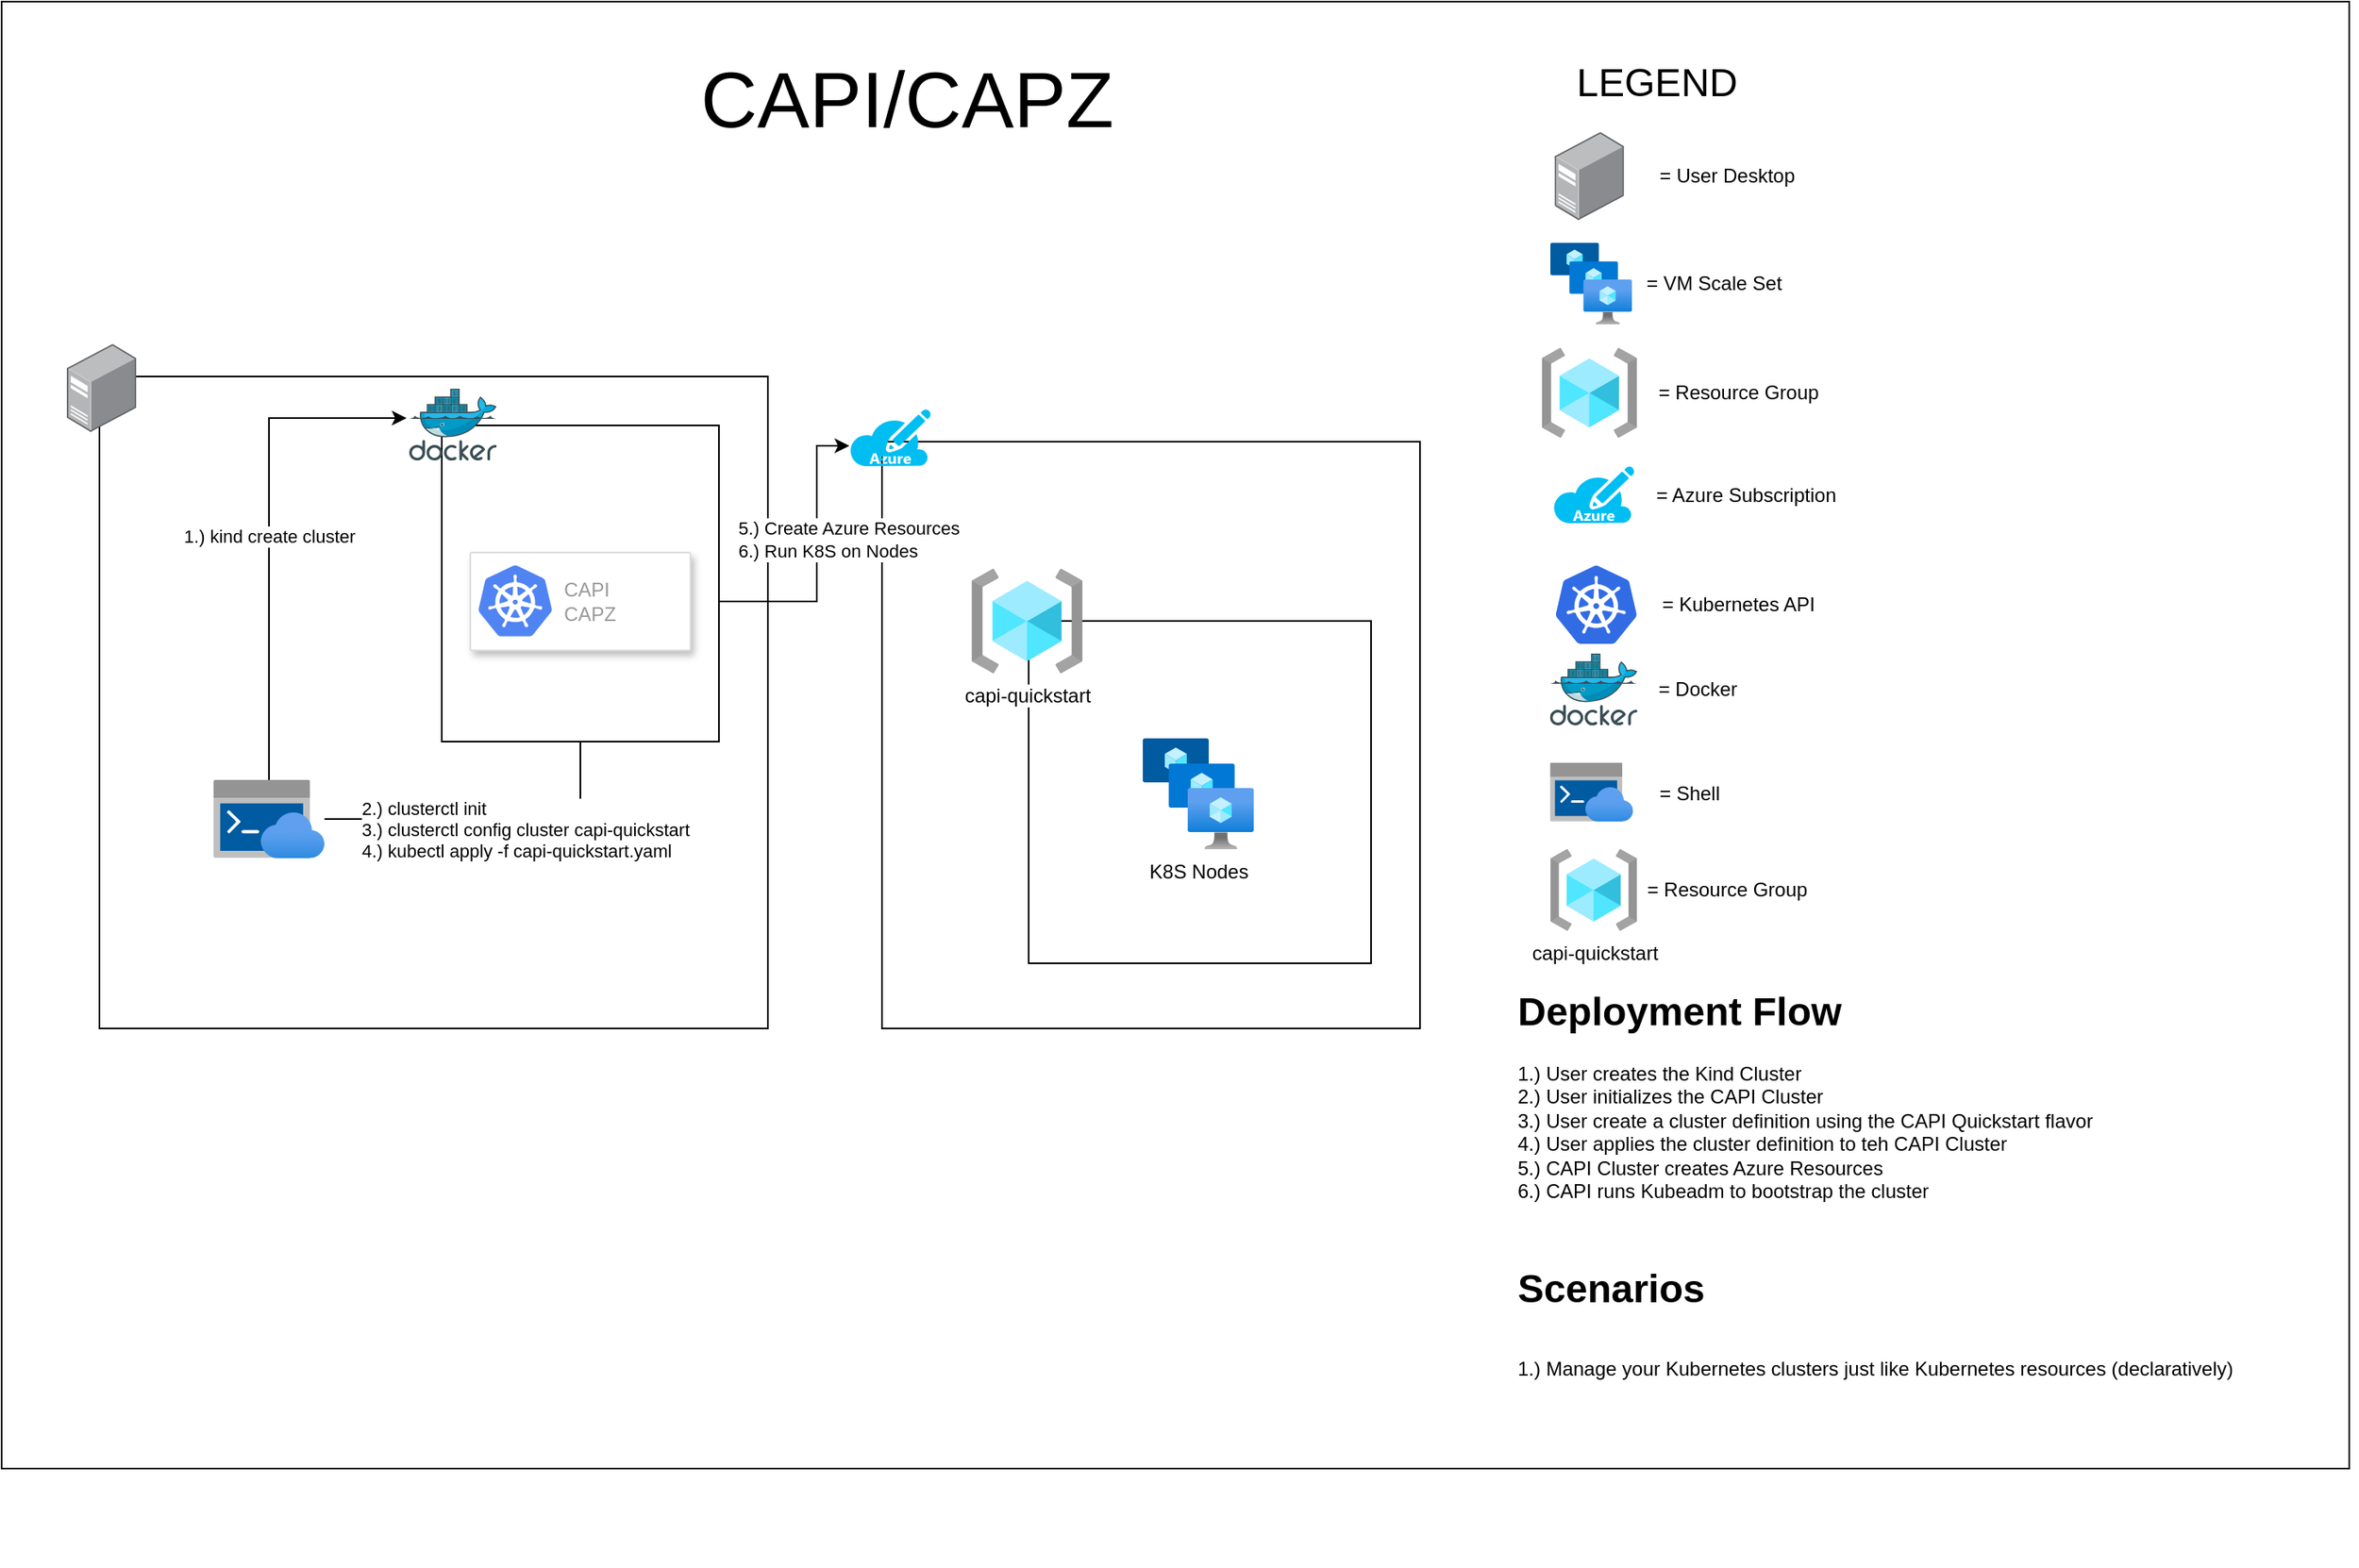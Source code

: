 <mxfile>
    <diagram id="kgB1ClSXhv1oSVVSdbCW" name="Page-1">
        <mxGraphModel dx="2552" dy="2085" grid="1" gridSize="10" guides="1" tooltips="1" connect="1" arrows="1" fold="1" page="1" pageScale="1" pageWidth="850" pageHeight="1100" math="0" shadow="0">
            <root>
                <mxCell id="0"/>
                <mxCell id="1" parent="0"/>
                <mxCell id="104" value="" style="rounded=0;whiteSpace=wrap;html=1;" vertex="1" parent="1">
                    <mxGeometry x="-170" y="-150" width="1440" height="900" as="geometry"/>
                </mxCell>
                <mxCell id="93" value="" style="rounded=0;whiteSpace=wrap;html=1;" vertex="1" parent="1">
                    <mxGeometry x="-110" y="80" width="410" height="400" as="geometry"/>
                </mxCell>
                <mxCell id="92" value="" style="rounded=0;whiteSpace=wrap;html=1;" vertex="1" parent="1">
                    <mxGeometry x="370" y="120" width="330" height="360" as="geometry"/>
                </mxCell>
                <mxCell id="91" value="" style="rounded=0;whiteSpace=wrap;html=1;" vertex="1" parent="1">
                    <mxGeometry x="460" y="230" width="210" height="210" as="geometry"/>
                </mxCell>
                <mxCell id="37" value="&lt;h1&gt;Deployment Flow&lt;/h1&gt;&lt;div&gt;1.) User creates the Kind Cluster&lt;/div&gt;&lt;div&gt;2.) User initializes the CAPI Cluster&lt;/div&gt;&lt;div&gt;3.) User create a cluster definition using the CAPI Quickstart flavor&lt;/div&gt;&lt;div&gt;4.) User applies the cluster definition to teh CAPI Cluster&lt;/div&gt;&lt;div&gt;5.) CAPI Cluster creates Azure Resources&lt;/div&gt;&lt;div&gt;6.) CAPI runs Kubeadm to bootstrap the cluster&lt;/div&gt;" style="text;html=1;strokeColor=none;fillColor=none;spacing=5;spacingTop=-20;whiteSpace=wrap;overflow=hidden;rounded=0;" vertex="1" parent="1">
                    <mxGeometry x="755" y="450" width="520" height="140" as="geometry"/>
                </mxCell>
                <mxCell id="39" value="= Resource Group" style="text;html=1;align=center;verticalAlign=middle;resizable=0;points=[];autosize=1;" vertex="1" parent="1">
                    <mxGeometry x="840" y="80" width="110" height="20" as="geometry"/>
                </mxCell>
                <mxCell id="44" value="&amp;nbsp;= Azure Subscription" style="text;html=1;align=center;verticalAlign=middle;resizable=0;points=[];autosize=1;" vertex="1" parent="1">
                    <mxGeometry x="833.4" y="142.5" width="130" height="20" as="geometry"/>
                </mxCell>
                <mxCell id="45" value="= Kubernetes API" style="text;html=1;align=center;verticalAlign=middle;resizable=0;points=[];autosize=1;" vertex="1" parent="1">
                    <mxGeometry x="840" y="210" width="110" height="20" as="geometry"/>
                </mxCell>
                <mxCell id="46" value="= Docker" style="text;html=1;align=center;verticalAlign=middle;resizable=0;points=[];autosize=1;" vertex="1" parent="1">
                    <mxGeometry x="840" y="262" width="60" height="20" as="geometry"/>
                </mxCell>
                <mxCell id="47" value="= Shell" style="text;html=1;align=center;verticalAlign=middle;resizable=0;points=[];autosize=1;" vertex="1" parent="1">
                    <mxGeometry x="840" y="326" width="50" height="20" as="geometry"/>
                </mxCell>
                <mxCell id="52" value="K8S Nodes" style="aspect=fixed;html=1;points=[];align=center;image;fontSize=12;image=img/lib/azure2/compute/VM_Scale_Sets.svg;" vertex="1" parent="1">
                    <mxGeometry x="530" y="302" width="68" height="68" as="geometry"/>
                </mxCell>
                <mxCell id="53" value="" style="aspect=fixed;html=1;points=[];align=center;image;fontSize=12;image=img/lib/azure2/compute/VM_Scale_Sets.svg;" vertex="1" parent="1">
                    <mxGeometry x="780" y="-2" width="50" height="50" as="geometry"/>
                </mxCell>
                <mxCell id="54" value="= VM Scale Set" style="text;html=1;align=center;verticalAlign=middle;resizable=0;points=[];autosize=1;" vertex="1" parent="1">
                    <mxGeometry x="830" y="13" width="100" height="20" as="geometry"/>
                </mxCell>
                <mxCell id="59" value="&lt;font style=&quot;font-size: 48px&quot;&gt;CAPI/CAPZ&lt;/font&gt;" style="text;html=1;align=center;verticalAlign=middle;resizable=0;points=[];autosize=1;" vertex="1" parent="1">
                    <mxGeometry x="250" y="-105" width="270" height="30" as="geometry"/>
                </mxCell>
                <mxCell id="60" value="&lt;font style=&quot;font-size: 24px&quot;&gt;LEGEND&lt;/font&gt;" style="text;html=1;align=center;verticalAlign=middle;resizable=0;points=[];autosize=1;" vertex="1" parent="1">
                    <mxGeometry x="790" y="-110" width="110" height="20" as="geometry"/>
                </mxCell>
                <mxCell id="64" value="&lt;h1&gt;&lt;span&gt;Scenarios&lt;/span&gt;&lt;/h1&gt;&lt;h1&gt;&lt;span style=&quot;font-size: 12px ; font-weight: normal&quot;&gt;1.) Manage your Kubernetes clusters just like Kubernetes resources (declaratively)&lt;/span&gt;&lt;/h1&gt;" style="text;html=1;strokeColor=none;fillColor=none;spacing=5;spacingTop=-20;whiteSpace=wrap;overflow=hidden;rounded=0;" vertex="1" parent="1">
                    <mxGeometry x="755" y="620" width="520" height="190" as="geometry"/>
                </mxCell>
                <mxCell id="86" style="edgeStyle=orthogonalEdgeStyle;rounded=0;orthogonalLoop=1;jettySize=auto;html=1;entryX=0;entryY=0.5;entryDx=0;entryDy=0;" edge="1" parent="1" source="73">
                    <mxGeometry relative="1" as="geometry">
                        <mxPoint x="350" y="122.5" as="targetPoint"/>
                        <Array as="points">
                            <mxPoint x="330" y="218"/>
                            <mxPoint x="330" y="123"/>
                        </Array>
                    </mxGeometry>
                </mxCell>
                <mxCell id="87" value="5.) Create Azure Resources&lt;br&gt;6.) Run K8S on Nodes" style="edgeLabel;html=1;align=left;verticalAlign=middle;resizable=0;points=[];" vertex="1" connectable="0" parent="86">
                    <mxGeometry x="0.131" y="-2" relative="1" as="geometry">
                        <mxPoint x="-52" y="-7.17" as="offset"/>
                    </mxGeometry>
                </mxCell>
                <mxCell id="76" style="edgeStyle=orthogonalEdgeStyle;rounded=0;orthogonalLoop=1;jettySize=auto;html=1;entryX=-0.029;entryY=0.42;entryDx=0;entryDy=0;entryPerimeter=0;" edge="1" parent="1" source="75" target="65">
                    <mxGeometry relative="1" as="geometry">
                        <Array as="points">
                            <mxPoint x="-6" y="105.5"/>
                            <mxPoint x="78" y="105.5"/>
                        </Array>
                    </mxGeometry>
                </mxCell>
                <mxCell id="77" value="1.) kind create cluster" style="edgeLabel;html=1;align=center;verticalAlign=middle;resizable=0;points=[];" vertex="1" connectable="0" parent="76">
                    <mxGeometry x="-0.567" y="3" relative="1" as="geometry">
                        <mxPoint x="3" y="-83.33" as="offset"/>
                    </mxGeometry>
                </mxCell>
                <mxCell id="79" style="edgeStyle=orthogonalEdgeStyle;rounded=0;orthogonalLoop=1;jettySize=auto;html=1;" edge="1" parent="1" source="75" target="73">
                    <mxGeometry relative="1" as="geometry"/>
                </mxCell>
                <mxCell id="80" value="2.) clusterctl init&lt;br&gt;3.) clusterctl config cluster capi-quickstart&lt;br&gt;4.) kubectl apply -f capi-quickstart.yaml" style="edgeLabel;html=1;align=left;verticalAlign=middle;resizable=0;points=[];" vertex="1" connectable="0" parent="79">
                    <mxGeometry x="-0.242" y="-1" relative="1" as="geometry">
                        <mxPoint x="-77.17" y="5" as="offset"/>
                    </mxGeometry>
                </mxCell>
                <mxCell id="75" value="" style="aspect=fixed;html=1;points=[];align=center;image;fontSize=12;image=img/lib/azure2/preview/Azure_Cloud_Shell.svg;" vertex="1" parent="1">
                    <mxGeometry x="-40" y="327.5" width="68" height="48" as="geometry"/>
                </mxCell>
                <mxCell id="88" value="capi-quickstart" style="aspect=fixed;html=1;points=[];align=center;image;fontSize=12;image=img/lib/azure2/general/Resource_Groups.svg;" vertex="1" parent="1">
                    <mxGeometry x="425" y="198" width="68" height="64" as="geometry"/>
                </mxCell>
                <mxCell id="89" value="capi-quickstart" style="aspect=fixed;html=1;points=[];align=center;image;fontSize=12;image=img/lib/azure2/general/Resource_Groups.svg;" vertex="1" parent="1">
                    <mxGeometry x="780" y="370" width="53.13" height="50" as="geometry"/>
                </mxCell>
                <mxCell id="90" value="= Resource Group" style="text;html=1;align=center;verticalAlign=middle;resizable=0;points=[];autosize=1;" vertex="1" parent="1">
                    <mxGeometry x="833.13" y="385" width="110" height="20" as="geometry"/>
                </mxCell>
                <mxCell id="95" value="" style="points=[];aspect=fixed;html=1;align=center;shadow=0;dashed=0;image;image=img/lib/allied_telesis/computer_and_terminals/Server_Desktop.svg;" vertex="1" parent="1">
                    <mxGeometry x="-130" y="60" width="42.6" height="54" as="geometry"/>
                </mxCell>
                <mxCell id="96" value="" style="rounded=0;whiteSpace=wrap;html=1;" vertex="1" parent="1">
                    <mxGeometry x="100" y="110" width="170" height="194" as="geometry"/>
                </mxCell>
                <mxCell id="73" value="" style="strokeColor=#dddddd;shadow=1;strokeWidth=1;rounded=1;absoluteArcSize=1;arcSize=2;" vertex="1" parent="1">
                    <mxGeometry x="117.5" y="188" width="135" height="60" as="geometry"/>
                </mxCell>
                <mxCell id="74" value="CAPI&lt;br&gt;CAPZ" style="dashed=0;connectable=0;html=1;fillColor=#5184F3;strokeColor=none;shape=mxgraph.gcp2.kubernetes_logo;part=1;labelPosition=right;verticalLabelPosition=middle;align=left;verticalAlign=middle;spacingLeft=5;fontColor=#999999;fontSize=12;" vertex="1" parent="73">
                    <mxGeometry width="45" height="43.65" relative="1" as="geometry">
                        <mxPoint x="5" y="7.675" as="offset"/>
                    </mxGeometry>
                </mxCell>
                <mxCell id="65" value="" style="aspect=fixed;html=1;points=[];align=center;image;fontSize=12;image=img/lib/mscae/Docker.svg;" vertex="1" parent="1">
                    <mxGeometry x="80" y="87.5" width="53.66" height="44" as="geometry"/>
                </mxCell>
                <mxCell id="97" value="" style="aspect=fixed;html=1;points=[];align=center;image;fontSize=12;image=img/lib/azure2/general/Resource_Groups.svg;" vertex="1" parent="1">
                    <mxGeometry x="774.69" y="62.5" width="58.44" height="55" as="geometry"/>
                </mxCell>
                <mxCell id="99" value="" style="aspect=fixed;html=1;points=[];align=center;image;fontSize=12;image=img/lib/mscae/Kubernetes.svg;" vertex="1" parent="1">
                    <mxGeometry x="783.13" y="196" width="50" height="48" as="geometry"/>
                </mxCell>
                <mxCell id="100" value="" style="aspect=fixed;html=1;points=[];align=center;image;fontSize=12;image=img/lib/mscae/Docker.svg;" vertex="1" parent="1">
                    <mxGeometry x="779.74" y="250" width="53.66" height="44" as="geometry"/>
                </mxCell>
                <mxCell id="101" value="" style="aspect=fixed;html=1;points=[];align=center;image;fontSize=12;image=img/lib/azure2/preview/Azure_Cloud_Shell.svg;" vertex="1" parent="1">
                    <mxGeometry x="779.74" y="317" width="51" height="36" as="geometry"/>
                </mxCell>
                <mxCell id="102" value="" style="points=[];aspect=fixed;html=1;align=center;shadow=0;dashed=0;image;image=img/lib/allied_telesis/computer_and_terminals/Server_Desktop.svg;" vertex="1" parent="1">
                    <mxGeometry x="782.61" y="-70" width="42.6" height="54" as="geometry"/>
                </mxCell>
                <mxCell id="103" value="= User Desktop" style="text;html=1;align=center;verticalAlign=middle;resizable=0;points=[];autosize=1;" vertex="1" parent="1">
                    <mxGeometry x="838.13" y="-53" width="100" height="20" as="geometry"/>
                </mxCell>
                <mxCell id="105" value="" style="verticalLabelPosition=bottom;html=1;verticalAlign=top;align=center;strokeColor=none;fillColor=#00BEF2;shape=mxgraph.azure.azure_subscription;" vertex="1" parent="1">
                    <mxGeometry x="350" y="100" width="50" height="35" as="geometry"/>
                </mxCell>
                <mxCell id="106" value="" style="verticalLabelPosition=bottom;html=1;verticalAlign=top;align=center;strokeColor=none;fillColor=#00BEF2;shape=mxgraph.azure.azure_subscription;" vertex="1" parent="1">
                    <mxGeometry x="781.57" y="135" width="50" height="35" as="geometry"/>
                </mxCell>
            </root>
        </mxGraphModel>
    </diagram>
</mxfile>